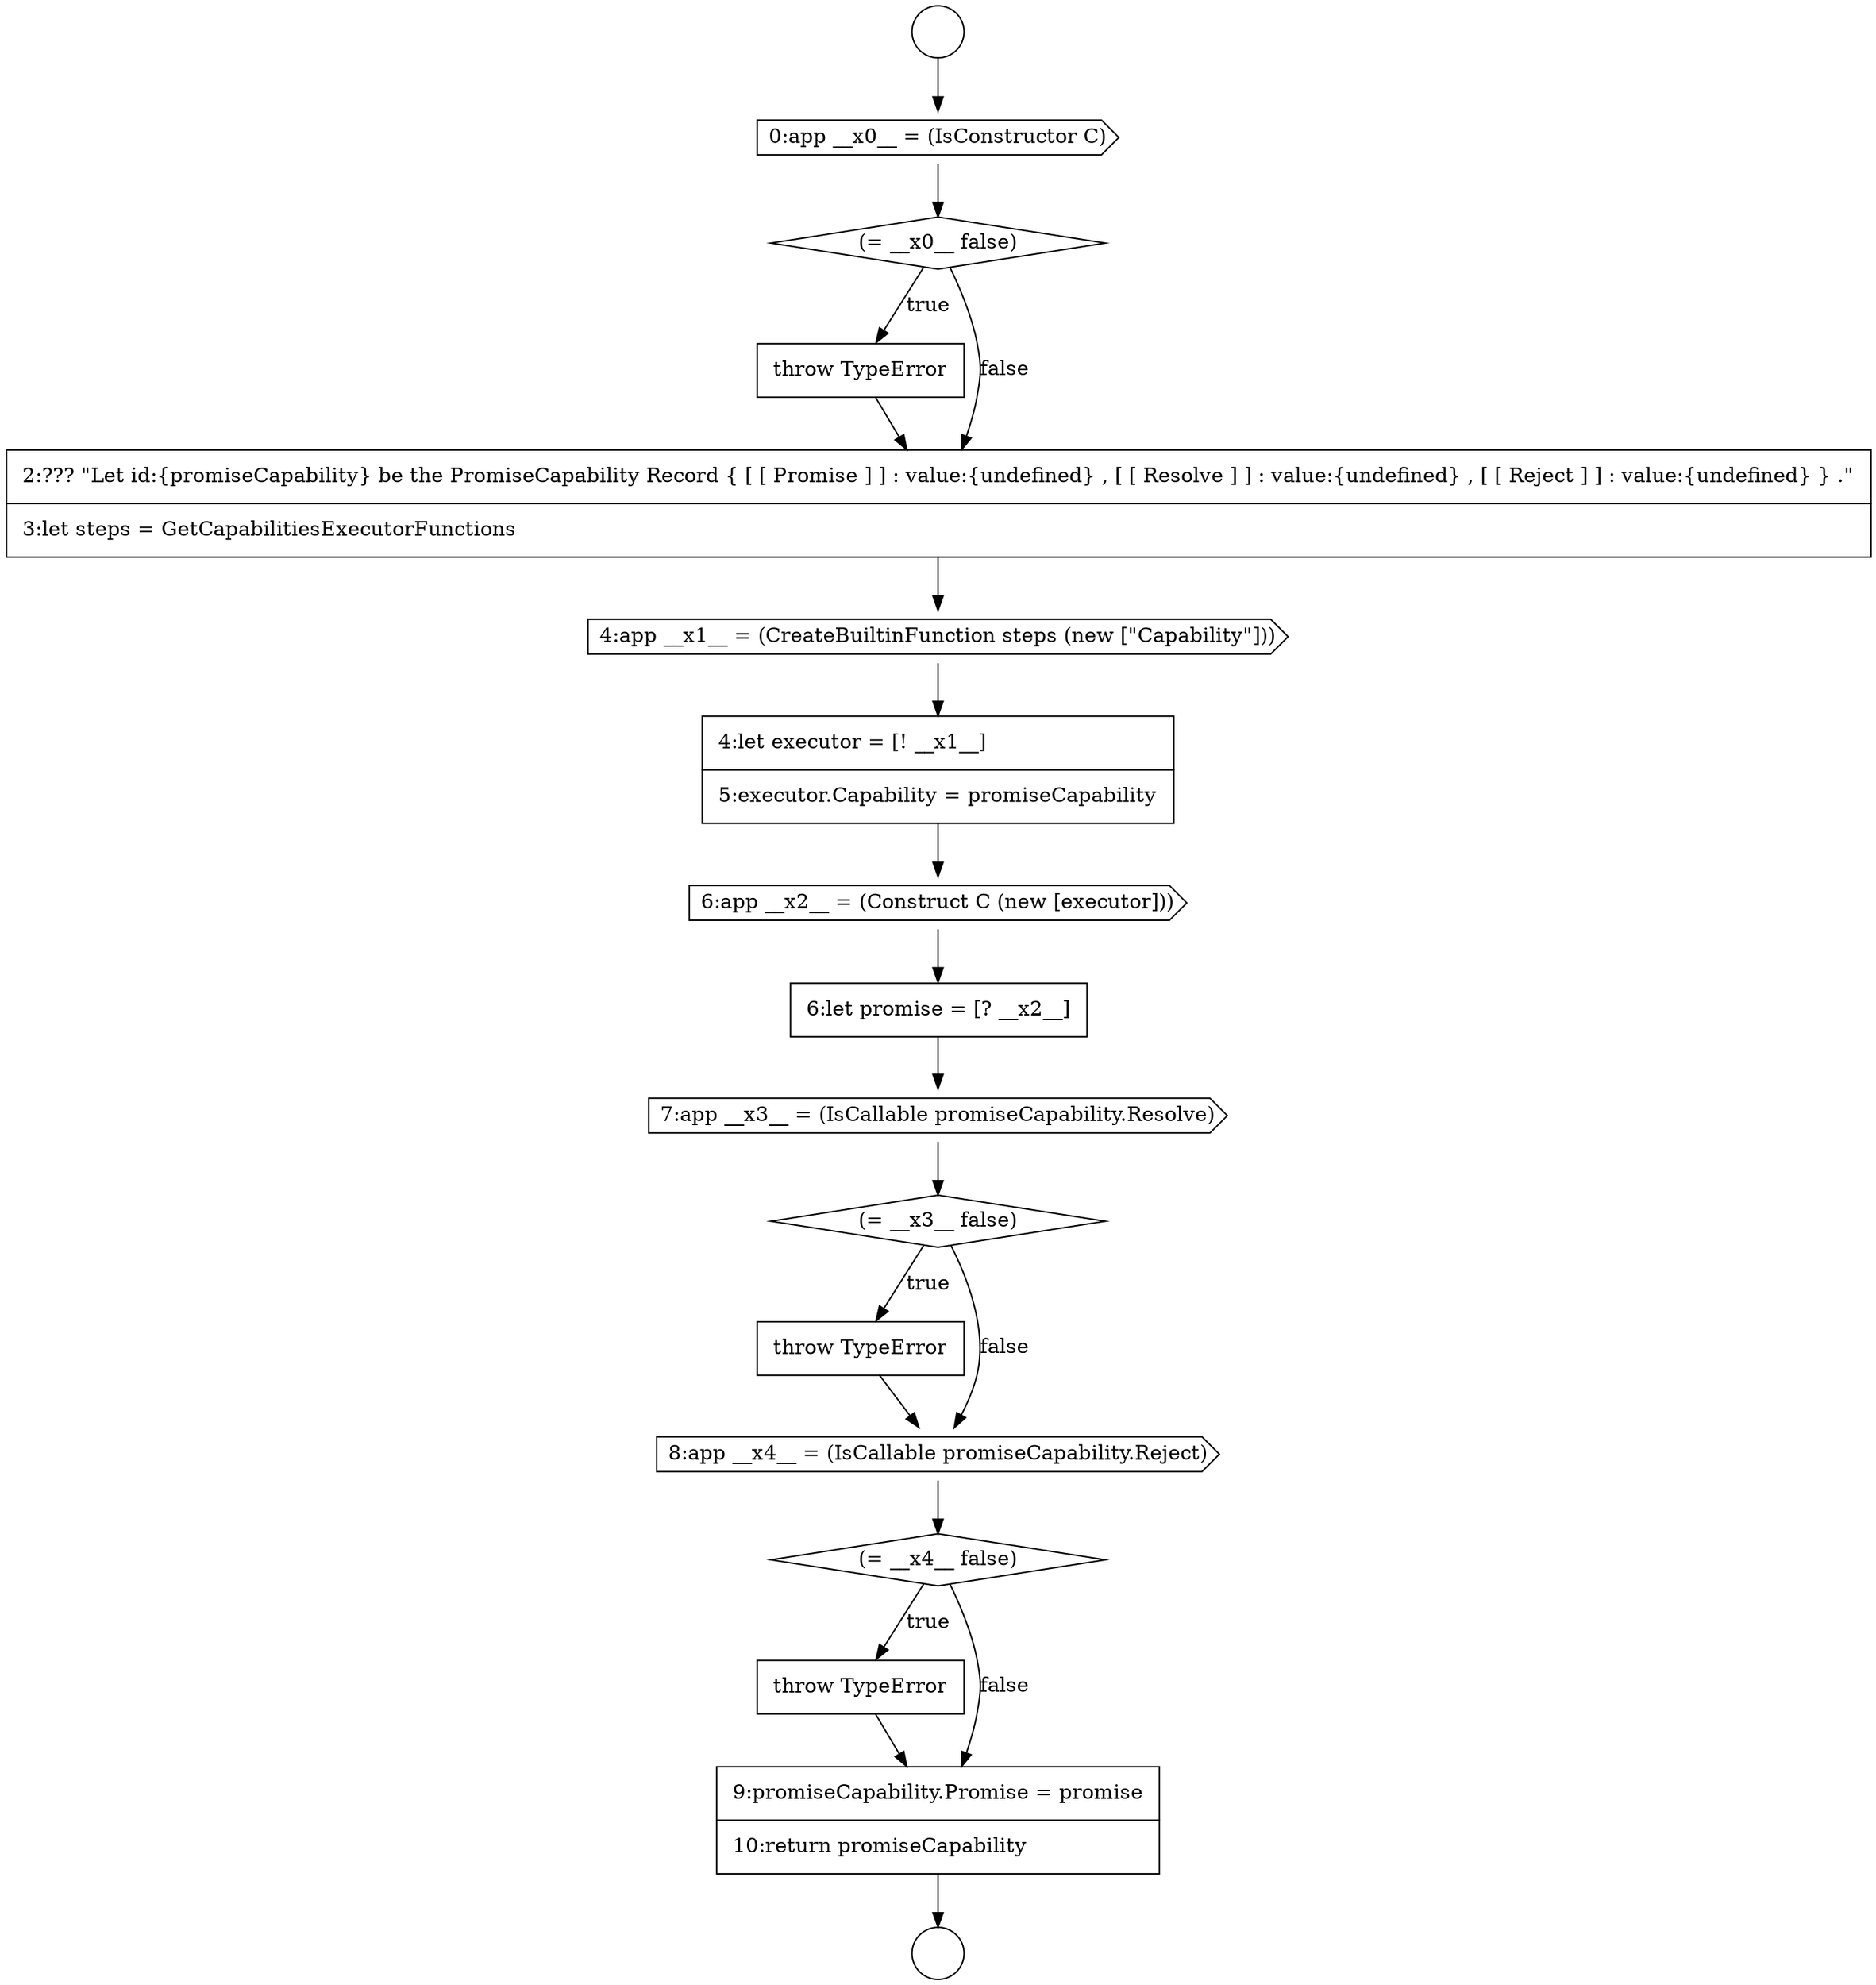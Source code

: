 digraph {
  node18556 [shape=none, margin=0, label=<<font color="black">
    <table border="0" cellborder="1" cellspacing="0" cellpadding="10">
      <tr><td align="left">throw TypeError</td></tr>
    </table>
  </font>> color="black" fillcolor="white" style=filled]
  node18543 [shape=cds, label=<<font color="black">0:app __x0__ = (IsConstructor C)</font>> color="black" fillcolor="white" style=filled]
  node18550 [shape=none, margin=0, label=<<font color="black">
    <table border="0" cellborder="1" cellspacing="0" cellpadding="10">
      <tr><td align="left">6:let promise = [? __x2__]</td></tr>
    </table>
  </font>> color="black" fillcolor="white" style=filled]
  node18545 [shape=none, margin=0, label=<<font color="black">
    <table border="0" cellborder="1" cellspacing="0" cellpadding="10">
      <tr><td align="left">throw TypeError</td></tr>
    </table>
  </font>> color="black" fillcolor="white" style=filled]
  node18544 [shape=diamond, label=<<font color="black">(= __x0__ false)</font>> color="black" fillcolor="white" style=filled]
  node18553 [shape=none, margin=0, label=<<font color="black">
    <table border="0" cellborder="1" cellspacing="0" cellpadding="10">
      <tr><td align="left">throw TypeError</td></tr>
    </table>
  </font>> color="black" fillcolor="white" style=filled]
  node18548 [shape=none, margin=0, label=<<font color="black">
    <table border="0" cellborder="1" cellspacing="0" cellpadding="10">
      <tr><td align="left">4:let executor = [! __x1__]</td></tr>
      <tr><td align="left">5:executor.Capability = promiseCapability</td></tr>
    </table>
  </font>> color="black" fillcolor="white" style=filled]
  node18551 [shape=cds, label=<<font color="black">7:app __x3__ = (IsCallable promiseCapability.Resolve)</font>> color="black" fillcolor="white" style=filled]
  node18547 [shape=cds, label=<<font color="black">4:app __x1__ = (CreateBuiltinFunction steps (new [&quot;Capability&quot;]))</font>> color="black" fillcolor="white" style=filled]
  node18542 [shape=circle label=" " color="black" fillcolor="white" style=filled]
  node18555 [shape=diamond, label=<<font color="black">(= __x4__ false)</font>> color="black" fillcolor="white" style=filled]
  node18549 [shape=cds, label=<<font color="black">6:app __x2__ = (Construct C (new [executor]))</font>> color="black" fillcolor="white" style=filled]
  node18546 [shape=none, margin=0, label=<<font color="black">
    <table border="0" cellborder="1" cellspacing="0" cellpadding="10">
      <tr><td align="left">2:??? &quot;Let id:{promiseCapability} be the PromiseCapability Record { [ [ Promise ] ] : value:{undefined} , [ [ Resolve ] ] : value:{undefined} , [ [ Reject ] ] : value:{undefined} } .&quot;</td></tr>
      <tr><td align="left">3:let steps = GetCapabilitiesExecutorFunctions</td></tr>
    </table>
  </font>> color="black" fillcolor="white" style=filled]
  node18557 [shape=none, margin=0, label=<<font color="black">
    <table border="0" cellborder="1" cellspacing="0" cellpadding="10">
      <tr><td align="left">9:promiseCapability.Promise = promise</td></tr>
      <tr><td align="left">10:return promiseCapability</td></tr>
    </table>
  </font>> color="black" fillcolor="white" style=filled]
  node18552 [shape=diamond, label=<<font color="black">(= __x3__ false)</font>> color="black" fillcolor="white" style=filled]
  node18541 [shape=circle label=" " color="black" fillcolor="white" style=filled]
  node18554 [shape=cds, label=<<font color="black">8:app __x4__ = (IsCallable promiseCapability.Reject)</font>> color="black" fillcolor="white" style=filled]
  node18541 -> node18543 [ color="black"]
  node18557 -> node18542 [ color="black"]
  node18549 -> node18550 [ color="black"]
  node18545 -> node18546 [ color="black"]
  node18552 -> node18553 [label=<<font color="black">true</font>> color="black"]
  node18552 -> node18554 [label=<<font color="black">false</font>> color="black"]
  node18554 -> node18555 [ color="black"]
  node18555 -> node18556 [label=<<font color="black">true</font>> color="black"]
  node18555 -> node18557 [label=<<font color="black">false</font>> color="black"]
  node18548 -> node18549 [ color="black"]
  node18550 -> node18551 [ color="black"]
  node18547 -> node18548 [ color="black"]
  node18546 -> node18547 [ color="black"]
  node18551 -> node18552 [ color="black"]
  node18543 -> node18544 [ color="black"]
  node18544 -> node18545 [label=<<font color="black">true</font>> color="black"]
  node18544 -> node18546 [label=<<font color="black">false</font>> color="black"]
  node18553 -> node18554 [ color="black"]
  node18556 -> node18557 [ color="black"]
}
